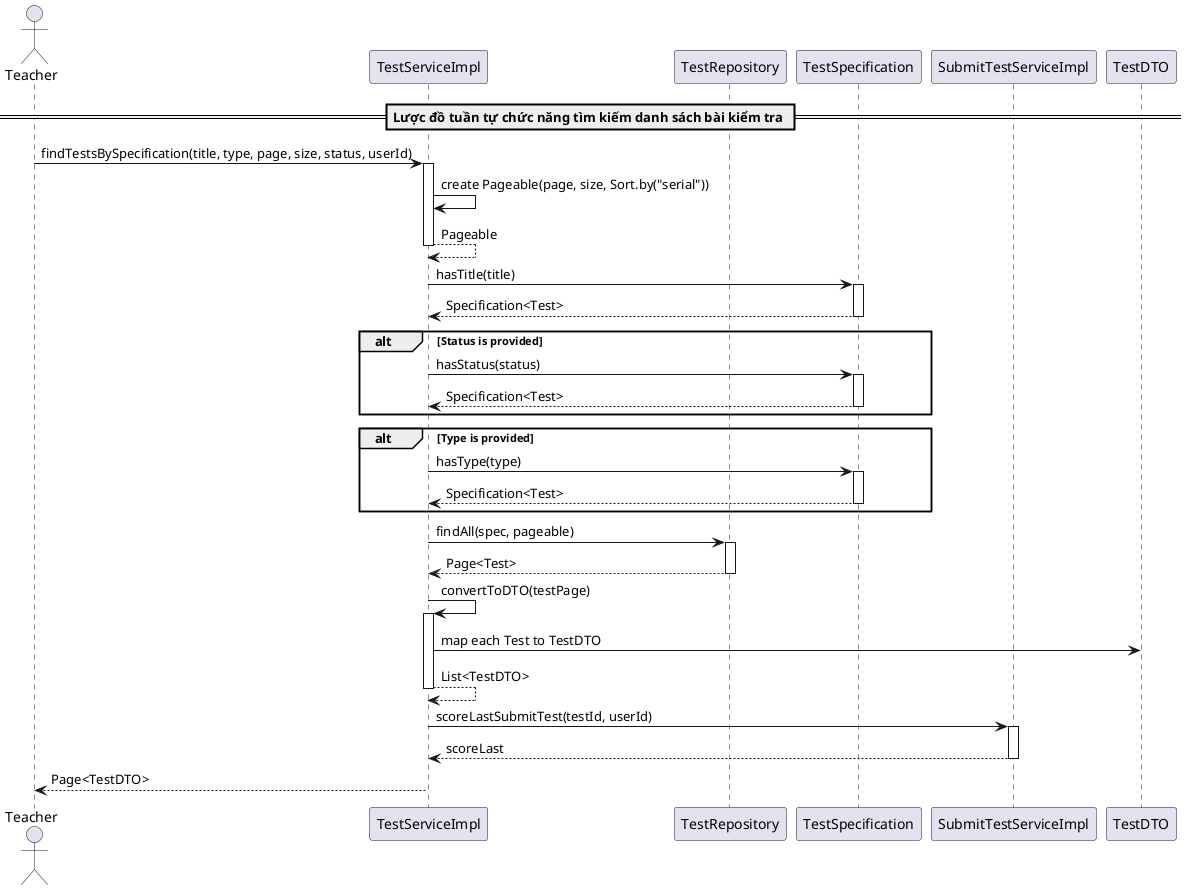 @startuml findTestsBySpecification

actor Teacher
participant "TestServiceImpl" as TestService
participant "TestRepository" as TestRepository
participant "TestSpecification" as TestSpec
participant "SubmitTestServiceImpl" as SubmitTestService

== Lược đồ tuần tự chức năng tìm kiếm danh sách bài kiểm tra ==
Teacher -> TestService: findTestsBySpecification(title, type, page, size, status, userId)
activate TestService

TestService -> TestService: create Pageable(page, size, Sort.by("serial"))
TestService --> TestService: Pageable
deactivate TestService

TestService -> TestSpec: hasTitle(title)
activate TestSpec
TestSpec --> TestService: Specification<Test>
deactivate TestSpec

alt Status is provided
    TestService -> TestSpec: hasStatus(status)
    activate TestSpec
    TestSpec --> TestService: Specification<Test>
    deactivate TestSpec
end

alt Type is provided
    TestService -> TestSpec: hasType(type)
    activate TestSpec
    TestSpec --> TestService: Specification<Test>
    deactivate TestSpec
end

TestService -> TestRepository: findAll(spec, pageable)
activate TestRepository
TestRepository --> TestService: Page<Test>
deactivate TestRepository

TestService -> TestService: convertToDTO(testPage)
activate TestService
TestService -> TestDTO: map each Test to TestDTO
TestService --> TestService: List<TestDTO>
deactivate TestService

TestService -> SubmitTestService: scoreLastSubmitTest(testId, userId)
activate SubmitTestService
SubmitTestService --> TestService: scoreLast
deactivate SubmitTestService

TestService --> Teacher: Page<TestDTO>
deactivate TestService

@enduml
